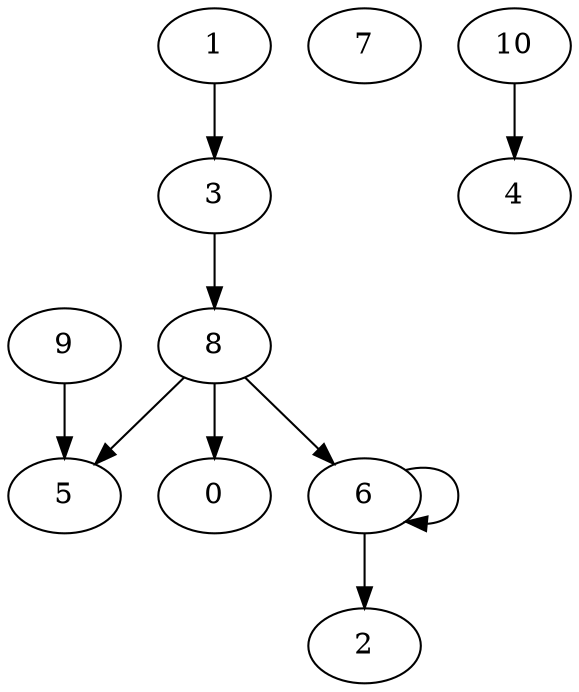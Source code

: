 digraph "" {
	0	[test=test2];
	1 -> 3;
	3 -> 8;
	8 -> 0;
	8 -> 6;
	8 -> 5;
	6 -> 6;
	6 -> 2;
	7;
	9 -> 5;
	10 -> 4;
}
